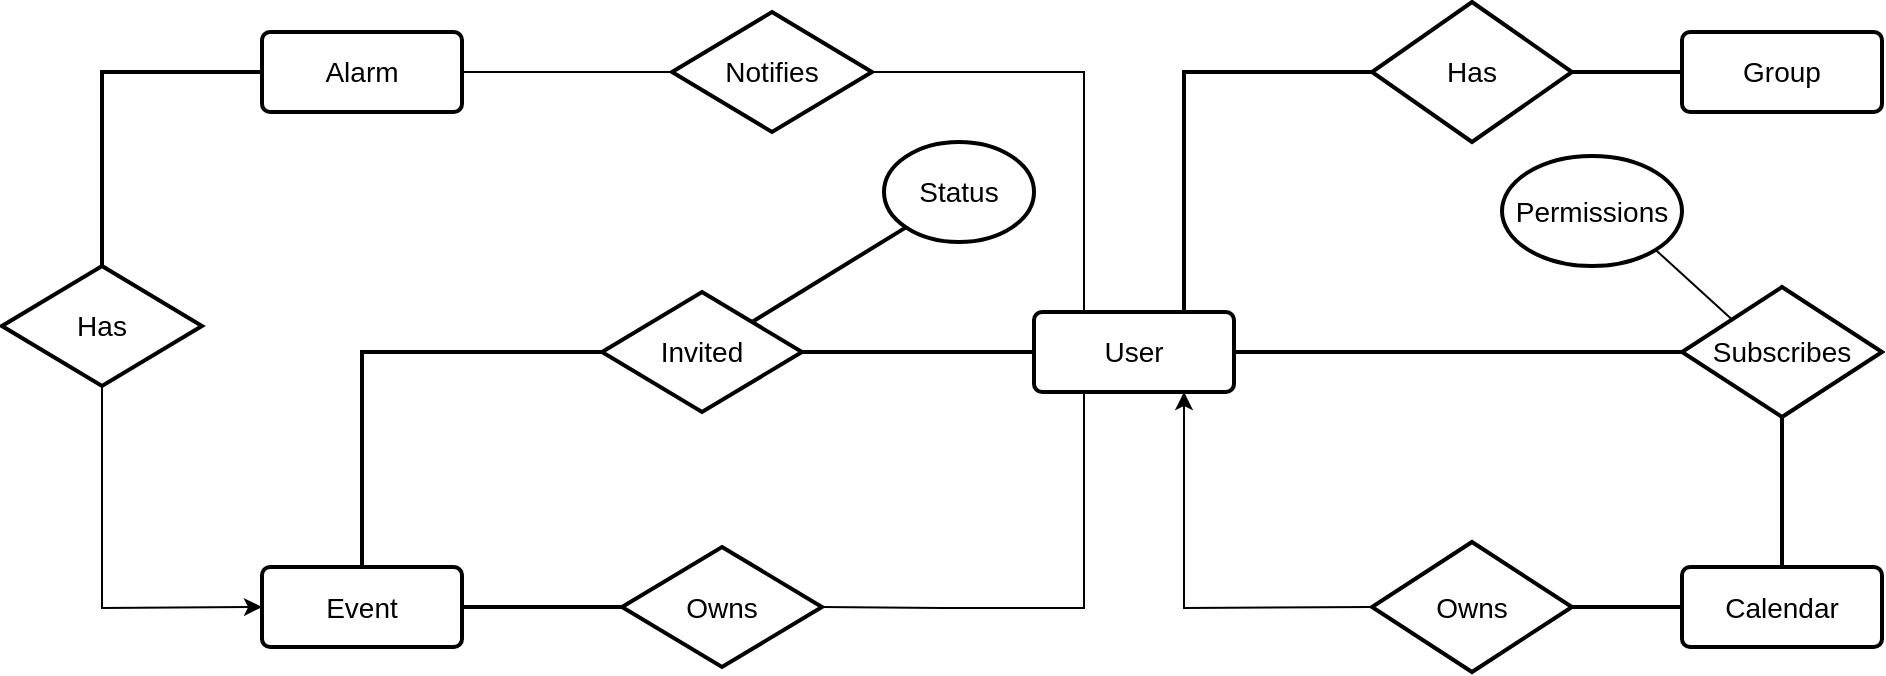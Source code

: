 <mxfile version="12.0.2" type="github" pages="1"><diagram id="3K3SYPfmbTtQZ8NGqv2O" name="Page-1"><mxGraphModel dx="2272" dy="762" grid="1" gridSize="10" guides="1" tooltips="1" connect="1" arrows="1" fold="1" page="1" pageScale="1" pageWidth="850" pageHeight="1100" math="0" shadow="0"><root><mxCell id="0"/><mxCell id="1" parent="0"/><mxCell id="_wKEiGhoLJLESlEm_kkt-47" style="edgeStyle=none;rounded=0;orthogonalLoop=1;jettySize=auto;html=1;exitX=0.75;exitY=1;exitDx=0;exitDy=0;entryX=0;entryY=0.5;entryDx=0;entryDy=0;endArrow=none;endFill=0;strokeWidth=1;fontSize=14;startArrow=classic;startFill=1;" edge="1" parent="1" source="_wKEiGhoLJLESlEm_kkt-1" target="_wKEiGhoLJLESlEm_kkt-46"><mxGeometry relative="1" as="geometry"><Array as="points"><mxPoint x="471" y="488"/></Array></mxGeometry></mxCell><mxCell id="_wKEiGhoLJLESlEm_kkt-49" style="edgeStyle=none;rounded=0;orthogonalLoop=1;jettySize=auto;html=1;exitX=0.75;exitY=0;exitDx=0;exitDy=0;entryX=0;entryY=0.5;entryDx=0;entryDy=0;endArrow=none;endFill=0;strokeWidth=2;fontSize=14;" edge="1" parent="1" source="_wKEiGhoLJLESlEm_kkt-1" target="_wKEiGhoLJLESlEm_kkt-7"><mxGeometry relative="1" as="geometry"><Array as="points"><mxPoint x="471" y="220"/></Array></mxGeometry></mxCell><mxCell id="_wKEiGhoLJLESlEm_kkt-50" style="edgeStyle=none;rounded=0;orthogonalLoop=1;jettySize=auto;html=1;exitX=0.25;exitY=0;exitDx=0;exitDy=0;entryX=1;entryY=0.5;entryDx=0;entryDy=0;endArrow=none;endFill=0;strokeWidth=1;fontSize=14;" edge="1" parent="1" source="_wKEiGhoLJLESlEm_kkt-1" target="_wKEiGhoLJLESlEm_kkt-34"><mxGeometry relative="1" as="geometry"><Array as="points"><mxPoint x="421" y="220"/></Array></mxGeometry></mxCell><mxCell id="_wKEiGhoLJLESlEm_kkt-53" style="edgeStyle=none;rounded=0;orthogonalLoop=1;jettySize=auto;html=1;exitX=0;exitY=0.5;exitDx=0;exitDy=0;entryX=1;entryY=0.5;entryDx=0;entryDy=0;endArrow=none;endFill=0;strokeWidth=2;fontSize=14;" edge="1" parent="1" source="_wKEiGhoLJLESlEm_kkt-1" target="_wKEiGhoLJLESlEm_kkt-21"><mxGeometry relative="1" as="geometry"/></mxCell><mxCell id="_wKEiGhoLJLESlEm_kkt-56" style="edgeStyle=none;rounded=0;orthogonalLoop=1;jettySize=auto;html=1;exitX=1;exitY=0.5;exitDx=0;exitDy=0;entryX=0;entryY=0.5;entryDx=0;entryDy=0;endArrow=none;endFill=0;strokeWidth=2;fontSize=14;" edge="1" parent="1" source="_wKEiGhoLJLESlEm_kkt-1" target="_wKEiGhoLJLESlEm_kkt-10"><mxGeometry relative="1" as="geometry"/></mxCell><mxCell id="_wKEiGhoLJLESlEm_kkt-1" value="User" style="strokeWidth=2;rounded=1;arcSize=10;whiteSpace=wrap;html=1;align=center;fontSize=14;" vertex="1" parent="1"><mxGeometry x="396" y="340" width="100" height="40" as="geometry"/></mxCell><mxCell id="_wKEiGhoLJLESlEm_kkt-2" value="Alarm" style="strokeWidth=2;rounded=1;arcSize=10;whiteSpace=wrap;html=1;align=center;fontSize=14;" vertex="1" parent="1"><mxGeometry x="10" y="200" width="100" height="40" as="geometry"/></mxCell><mxCell id="_wKEiGhoLJLESlEm_kkt-3" value="Calendar" style="strokeWidth=2;rounded=1;arcSize=10;whiteSpace=wrap;html=1;align=center;fontSize=14;" vertex="1" parent="1"><mxGeometry x="720" y="467.5" width="100" height="40" as="geometry"/></mxCell><mxCell id="_wKEiGhoLJLESlEm_kkt-4" value="Group" style="strokeWidth=2;rounded=1;arcSize=10;whiteSpace=wrap;html=1;align=center;fontSize=14;" vertex="1" parent="1"><mxGeometry x="720" y="200" width="100" height="40" as="geometry"/></mxCell><mxCell id="_wKEiGhoLJLESlEm_kkt-5" value="Event" style="strokeWidth=2;rounded=1;arcSize=10;whiteSpace=wrap;html=1;align=center;fontSize=14;" vertex="1" parent="1"><mxGeometry x="10" y="467.5" width="100" height="40" as="geometry"/></mxCell><mxCell id="_wKEiGhoLJLESlEm_kkt-8" style="edgeStyle=orthogonalEdgeStyle;rounded=0;orthogonalLoop=1;jettySize=auto;html=1;exitX=1;exitY=0.5;exitDx=0;exitDy=0;entryX=0;entryY=0.5;entryDx=0;entryDy=0;endArrow=none;endFill=0;strokeWidth=2;" edge="1" parent="1" source="_wKEiGhoLJLESlEm_kkt-7" target="_wKEiGhoLJLESlEm_kkt-4"><mxGeometry relative="1" as="geometry"/></mxCell><mxCell id="_wKEiGhoLJLESlEm_kkt-7" value="Has" style="shape=rhombus;strokeWidth=2;fontSize=17;perimeter=rhombusPerimeter;whiteSpace=wrap;html=1;align=center;fontSize=14;" vertex="1" parent="1"><mxGeometry x="565" y="185" width="100" height="70" as="geometry"/></mxCell><mxCell id="_wKEiGhoLJLESlEm_kkt-39" style="edgeStyle=none;rounded=0;orthogonalLoop=1;jettySize=auto;html=1;exitX=0;exitY=0;exitDx=0;exitDy=0;entryX=1;entryY=1;entryDx=0;entryDy=0;endArrow=none;endFill=0;strokeWidth=1;fontSize=14;" edge="1" parent="1" source="_wKEiGhoLJLESlEm_kkt-10" target="_wKEiGhoLJLESlEm_kkt-18"><mxGeometry relative="1" as="geometry"/></mxCell><mxCell id="_wKEiGhoLJLESlEm_kkt-51" style="edgeStyle=none;rounded=0;orthogonalLoop=1;jettySize=auto;html=1;exitX=0.5;exitY=1;exitDx=0;exitDy=0;entryX=0.5;entryY=0;entryDx=0;entryDy=0;endArrow=none;endFill=0;strokeWidth=2;fontSize=14;" edge="1" parent="1" source="_wKEiGhoLJLESlEm_kkt-10" target="_wKEiGhoLJLESlEm_kkt-3"><mxGeometry relative="1" as="geometry"/></mxCell><mxCell id="_wKEiGhoLJLESlEm_kkt-10" value="Subscribes" style="shape=rhombus;strokeWidth=2;fontSize=17;perimeter=rhombusPerimeter;whiteSpace=wrap;html=1;align=center;fontSize=14;" vertex="1" parent="1"><mxGeometry x="720" y="327.5" width="100" height="65" as="geometry"/></mxCell><mxCell id="_wKEiGhoLJLESlEm_kkt-60" style="edgeStyle=none;rounded=0;orthogonalLoop=1;jettySize=auto;html=1;exitX=0.5;exitY=1;exitDx=0;exitDy=0;entryX=0;entryY=0.5;entryDx=0;entryDy=0;endArrow=classic;endFill=1;strokeWidth=1;fontSize=14;" edge="1" parent="1" source="_wKEiGhoLJLESlEm_kkt-17" target="_wKEiGhoLJLESlEm_kkt-5"><mxGeometry relative="1" as="geometry"><Array as="points"><mxPoint x="-70" y="488"/></Array></mxGeometry></mxCell><mxCell id="_wKEiGhoLJLESlEm_kkt-64" style="edgeStyle=none;rounded=0;orthogonalLoop=1;jettySize=auto;html=1;exitX=0.5;exitY=0;exitDx=0;exitDy=0;entryX=0;entryY=0.5;entryDx=0;entryDy=0;endArrow=none;endFill=0;strokeWidth=2;fontSize=14;startArrow=none;startFill=0;" edge="1" parent="1" source="_wKEiGhoLJLESlEm_kkt-17" target="_wKEiGhoLJLESlEm_kkt-2"><mxGeometry relative="1" as="geometry"><Array as="points"><mxPoint x="-70" y="220"/></Array></mxGeometry></mxCell><mxCell id="_wKEiGhoLJLESlEm_kkt-17" value="Has" style="shape=rhombus;strokeWidth=2;fontSize=17;perimeter=rhombusPerimeter;whiteSpace=wrap;html=1;align=center;fontSize=14;" vertex="1" parent="1"><mxGeometry x="-120" y="317" width="100" height="60" as="geometry"/></mxCell><mxCell id="_wKEiGhoLJLESlEm_kkt-18" value="Permissions" style="ellipse;whiteSpace=wrap;html=1;strokeWidth=2;fontSize=14;" vertex="1" parent="1"><mxGeometry x="630" y="262" width="90" height="55" as="geometry"/></mxCell><mxCell id="_wKEiGhoLJLESlEm_kkt-54" style="edgeStyle=none;rounded=0;orthogonalLoop=1;jettySize=auto;html=1;exitX=0;exitY=0.5;exitDx=0;exitDy=0;entryX=0.5;entryY=0;entryDx=0;entryDy=0;endArrow=none;endFill=0;strokeWidth=2;fontSize=14;" edge="1" parent="1" source="_wKEiGhoLJLESlEm_kkt-21" target="_wKEiGhoLJLESlEm_kkt-5"><mxGeometry relative="1" as="geometry"><Array as="points"><mxPoint x="60" y="360"/><mxPoint x="60" y="420"/></Array></mxGeometry></mxCell><mxCell id="_wKEiGhoLJLESlEm_kkt-63" style="edgeStyle=none;rounded=0;orthogonalLoop=1;jettySize=auto;html=1;exitX=1;exitY=0;exitDx=0;exitDy=0;entryX=0;entryY=1;entryDx=0;entryDy=0;endArrow=none;endFill=0;strokeWidth=2;fontSize=14;" edge="1" parent="1" source="_wKEiGhoLJLESlEm_kkt-21" target="_wKEiGhoLJLESlEm_kkt-28"><mxGeometry relative="1" as="geometry"/></mxCell><mxCell id="_wKEiGhoLJLESlEm_kkt-21" value="Invited" style="shape=rhombus;strokeWidth=2;fontSize=17;perimeter=rhombusPerimeter;whiteSpace=wrap;html=1;align=center;fontSize=14;" vertex="1" parent="1"><mxGeometry x="180" y="330" width="100" height="60" as="geometry"/></mxCell><mxCell id="_wKEiGhoLJLESlEm_kkt-28" value="Status" style="ellipse;whiteSpace=wrap;html=1;strokeWidth=2;fontSize=14;" vertex="1" parent="1"><mxGeometry x="321" y="255" width="75" height="50" as="geometry"/></mxCell><mxCell id="_wKEiGhoLJLESlEm_kkt-36" style="edgeStyle=none;rounded=0;orthogonalLoop=1;jettySize=auto;html=1;exitX=0;exitY=0.5;exitDx=0;exitDy=0;entryX=1;entryY=0.5;entryDx=0;entryDy=0;endArrow=none;endFill=0;strokeWidth=1;fontSize=14;" edge="1" parent="1" source="_wKEiGhoLJLESlEm_kkt-34" target="_wKEiGhoLJLESlEm_kkt-2"><mxGeometry relative="1" as="geometry"/></mxCell><mxCell id="_wKEiGhoLJLESlEm_kkt-34" value="Notifies" style="shape=rhombus;strokeWidth=2;fontSize=17;perimeter=rhombusPerimeter;whiteSpace=wrap;html=1;align=center;fontSize=14;" vertex="1" parent="1"><mxGeometry x="215" y="190" width="100" height="60" as="geometry"/></mxCell><mxCell id="_wKEiGhoLJLESlEm_kkt-52" style="edgeStyle=none;rounded=0;orthogonalLoop=1;jettySize=auto;html=1;exitX=1;exitY=0.5;exitDx=0;exitDy=0;entryX=0;entryY=0.5;entryDx=0;entryDy=0;endArrow=none;endFill=0;strokeWidth=2;fontSize=14;" edge="1" parent="1" source="_wKEiGhoLJLESlEm_kkt-46" target="_wKEiGhoLJLESlEm_kkt-3"><mxGeometry relative="1" as="geometry"/></mxCell><mxCell id="_wKEiGhoLJLESlEm_kkt-46" value="Owns" style="shape=rhombus;strokeWidth=2;fontSize=17;perimeter=rhombusPerimeter;whiteSpace=wrap;html=1;align=center;fontSize=14;" vertex="1" parent="1"><mxGeometry x="565" y="455" width="100" height="65" as="geometry"/></mxCell><mxCell id="_wKEiGhoLJLESlEm_kkt-58" style="edgeStyle=none;rounded=0;orthogonalLoop=1;jettySize=auto;html=1;exitX=0;exitY=0.5;exitDx=0;exitDy=0;entryX=1;entryY=0.5;entryDx=0;entryDy=0;endArrow=none;endFill=0;strokeWidth=2;fontSize=14;" edge="1" parent="1" source="_wKEiGhoLJLESlEm_kkt-55" target="_wKEiGhoLJLESlEm_kkt-5"><mxGeometry relative="1" as="geometry"/></mxCell><mxCell id="_wKEiGhoLJLESlEm_kkt-62" style="edgeStyle=none;rounded=0;orthogonalLoop=1;jettySize=auto;html=1;exitX=1;exitY=0.5;exitDx=0;exitDy=0;entryX=0.25;entryY=1;entryDx=0;entryDy=0;endArrow=none;endFill=0;strokeWidth=1;fontSize=14;" edge="1" parent="1" source="_wKEiGhoLJLESlEm_kkt-55" target="_wKEiGhoLJLESlEm_kkt-1"><mxGeometry relative="1" as="geometry"><Array as="points"><mxPoint x="350" y="488"/><mxPoint x="421" y="488"/><mxPoint x="421" y="420"/></Array></mxGeometry></mxCell><mxCell id="_wKEiGhoLJLESlEm_kkt-55" value="Owns" style="shape=rhombus;strokeWidth=2;fontSize=17;perimeter=rhombusPerimeter;whiteSpace=wrap;html=1;align=center;fontSize=14;" vertex="1" parent="1"><mxGeometry x="190" y="457.5" width="100" height="60" as="geometry"/></mxCell></root></mxGraphModel></diagram></mxfile>